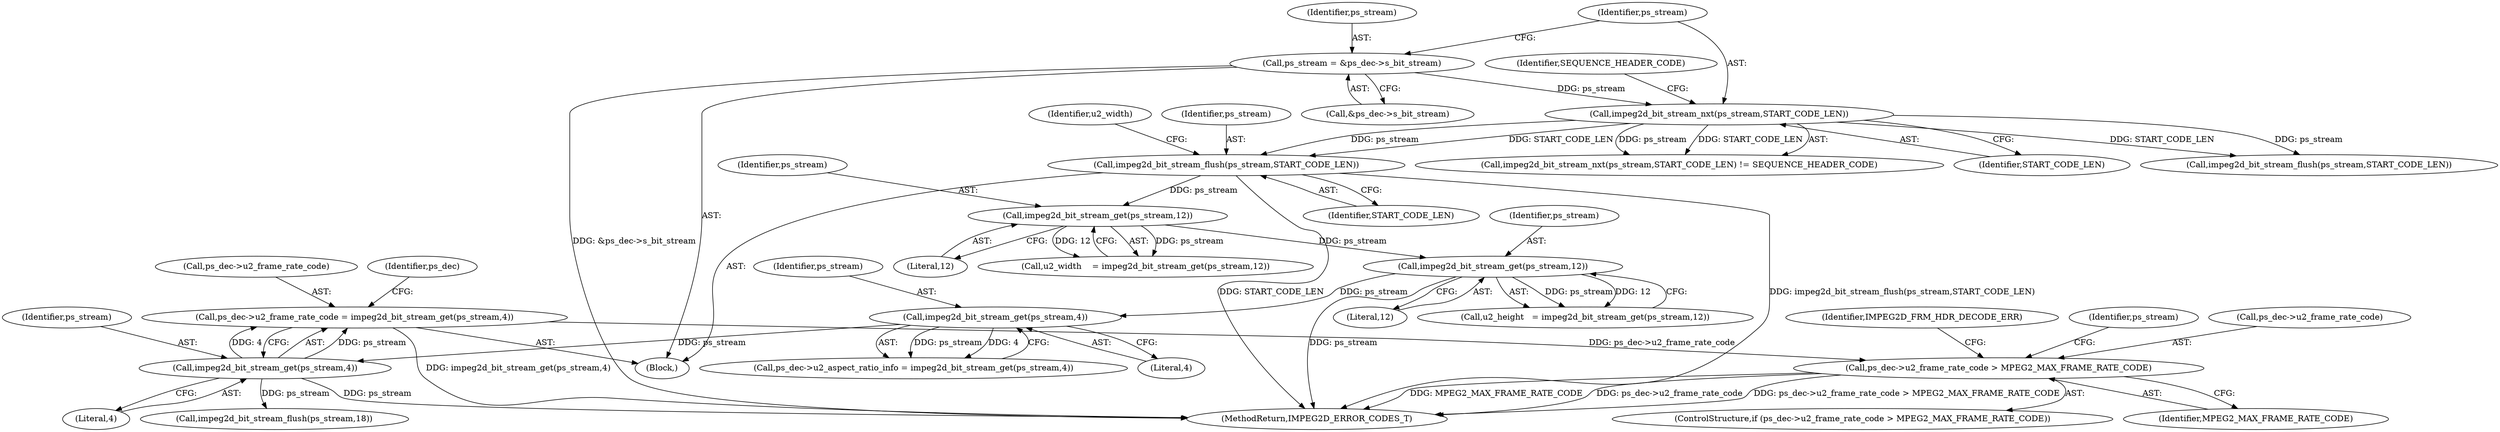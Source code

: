 digraph "0_Android_f301cff2c1ddd880d9a2c77b22602a137519867b@pointer" {
"1000273" [label="(Call,ps_dec->u2_frame_rate_code = impeg2d_bit_stream_get(ps_stream,4))"];
"1000277" [label="(Call,impeg2d_bit_stream_get(ps_stream,4))"];
"1000270" [label="(Call,impeg2d_bit_stream_get(ps_stream,4))"];
"1000157" [label="(Call,impeg2d_bit_stream_get(ps_stream,12))"];
"1000152" [label="(Call,impeg2d_bit_stream_get(ps_stream,12))"];
"1000147" [label="(Call,impeg2d_bit_stream_flush(ps_stream,START_CODE_LEN))"];
"1000137" [label="(Call,impeg2d_bit_stream_nxt(ps_stream,START_CODE_LEN))"];
"1000127" [label="(Call,ps_stream = &ps_dec->s_bit_stream)"];
"1000281" [label="(Call,ps_dec->u2_frame_rate_code > MPEG2_MAX_FRAME_RATE_CODE)"];
"1000157" [label="(Call,impeg2d_bit_stream_get(ps_stream,12))"];
"1000274" [label="(Call,ps_dec->u2_frame_rate_code)"];
"1000138" [label="(Identifier,ps_stream)"];
"1000150" [label="(Call,u2_width    = impeg2d_bit_stream_get(ps_stream,12))"];
"1000129" [label="(Call,&ps_dec->s_bit_stream)"];
"1000128" [label="(Identifier,ps_stream)"];
"1000273" [label="(Call,ps_dec->u2_frame_rate_code = impeg2d_bit_stream_get(ps_stream,4))"];
"1000288" [label="(Identifier,IMPEG2D_FRM_HDR_DECODE_ERR)"];
"1000272" [label="(Literal,4)"];
"1000158" [label="(Identifier,ps_stream)"];
"1000142" [label="(Call,impeg2d_bit_stream_flush(ps_stream,START_CODE_LEN))"];
"1000127" [label="(Call,ps_stream = &ps_dec->s_bit_stream)"];
"1000155" [label="(Call,u2_height   = impeg2d_bit_stream_get(ps_stream,12))"];
"1000279" [label="(Literal,4)"];
"1000280" [label="(ControlStructure,if (ps_dec->u2_frame_rate_code > MPEG2_MAX_FRAME_RATE_CODE))"];
"1000277" [label="(Call,impeg2d_bit_stream_get(ps_stream,4))"];
"1000271" [label="(Identifier,ps_stream)"];
"1000266" [label="(Call,ps_dec->u2_aspect_ratio_info = impeg2d_bit_stream_get(ps_stream,4))"];
"1000148" [label="(Identifier,ps_stream)"];
"1000136" [label="(Call,impeg2d_bit_stream_nxt(ps_stream,START_CODE_LEN) != SEQUENCE_HEADER_CODE)"];
"1000125" [label="(Block,)"];
"1000140" [label="(Identifier,SEQUENCE_HEADER_CODE)"];
"1000281" [label="(Call,ps_dec->u2_frame_rate_code > MPEG2_MAX_FRAME_RATE_CODE)"];
"1000283" [label="(Identifier,ps_dec)"];
"1000154" [label="(Literal,12)"];
"1000290" [label="(Identifier,ps_stream)"];
"1000159" [label="(Literal,12)"];
"1000282" [label="(Call,ps_dec->u2_frame_rate_code)"];
"1000149" [label="(Identifier,START_CODE_LEN)"];
"1000270" [label="(Call,impeg2d_bit_stream_get(ps_stream,4))"];
"1000278" [label="(Identifier,ps_stream)"];
"1000289" [label="(Call,impeg2d_bit_stream_flush(ps_stream,18))"];
"1000153" [label="(Identifier,ps_stream)"];
"1000147" [label="(Call,impeg2d_bit_stream_flush(ps_stream,START_CODE_LEN))"];
"1000151" [label="(Identifier,u2_width)"];
"1000285" [label="(Identifier,MPEG2_MAX_FRAME_RATE_CODE)"];
"1000152" [label="(Call,impeg2d_bit_stream_get(ps_stream,12))"];
"1000139" [label="(Identifier,START_CODE_LEN)"];
"1000380" [label="(MethodReturn,IMPEG2D_ERROR_CODES_T)"];
"1000137" [label="(Call,impeg2d_bit_stream_nxt(ps_stream,START_CODE_LEN))"];
"1000273" -> "1000125"  [label="AST: "];
"1000273" -> "1000277"  [label="CFG: "];
"1000274" -> "1000273"  [label="AST: "];
"1000277" -> "1000273"  [label="AST: "];
"1000283" -> "1000273"  [label="CFG: "];
"1000273" -> "1000380"  [label="DDG: impeg2d_bit_stream_get(ps_stream,4)"];
"1000277" -> "1000273"  [label="DDG: ps_stream"];
"1000277" -> "1000273"  [label="DDG: 4"];
"1000273" -> "1000281"  [label="DDG: ps_dec->u2_frame_rate_code"];
"1000277" -> "1000279"  [label="CFG: "];
"1000278" -> "1000277"  [label="AST: "];
"1000279" -> "1000277"  [label="AST: "];
"1000277" -> "1000380"  [label="DDG: ps_stream"];
"1000270" -> "1000277"  [label="DDG: ps_stream"];
"1000277" -> "1000289"  [label="DDG: ps_stream"];
"1000270" -> "1000266"  [label="AST: "];
"1000270" -> "1000272"  [label="CFG: "];
"1000271" -> "1000270"  [label="AST: "];
"1000272" -> "1000270"  [label="AST: "];
"1000266" -> "1000270"  [label="CFG: "];
"1000270" -> "1000266"  [label="DDG: ps_stream"];
"1000270" -> "1000266"  [label="DDG: 4"];
"1000157" -> "1000270"  [label="DDG: ps_stream"];
"1000157" -> "1000155"  [label="AST: "];
"1000157" -> "1000159"  [label="CFG: "];
"1000158" -> "1000157"  [label="AST: "];
"1000159" -> "1000157"  [label="AST: "];
"1000155" -> "1000157"  [label="CFG: "];
"1000157" -> "1000380"  [label="DDG: ps_stream"];
"1000157" -> "1000155"  [label="DDG: ps_stream"];
"1000157" -> "1000155"  [label="DDG: 12"];
"1000152" -> "1000157"  [label="DDG: ps_stream"];
"1000152" -> "1000150"  [label="AST: "];
"1000152" -> "1000154"  [label="CFG: "];
"1000153" -> "1000152"  [label="AST: "];
"1000154" -> "1000152"  [label="AST: "];
"1000150" -> "1000152"  [label="CFG: "];
"1000152" -> "1000150"  [label="DDG: ps_stream"];
"1000152" -> "1000150"  [label="DDG: 12"];
"1000147" -> "1000152"  [label="DDG: ps_stream"];
"1000147" -> "1000125"  [label="AST: "];
"1000147" -> "1000149"  [label="CFG: "];
"1000148" -> "1000147"  [label="AST: "];
"1000149" -> "1000147"  [label="AST: "];
"1000151" -> "1000147"  [label="CFG: "];
"1000147" -> "1000380"  [label="DDG: START_CODE_LEN"];
"1000147" -> "1000380"  [label="DDG: impeg2d_bit_stream_flush(ps_stream,START_CODE_LEN)"];
"1000137" -> "1000147"  [label="DDG: ps_stream"];
"1000137" -> "1000147"  [label="DDG: START_CODE_LEN"];
"1000137" -> "1000136"  [label="AST: "];
"1000137" -> "1000139"  [label="CFG: "];
"1000138" -> "1000137"  [label="AST: "];
"1000139" -> "1000137"  [label="AST: "];
"1000140" -> "1000137"  [label="CFG: "];
"1000137" -> "1000136"  [label="DDG: ps_stream"];
"1000137" -> "1000136"  [label="DDG: START_CODE_LEN"];
"1000127" -> "1000137"  [label="DDG: ps_stream"];
"1000137" -> "1000142"  [label="DDG: ps_stream"];
"1000137" -> "1000142"  [label="DDG: START_CODE_LEN"];
"1000127" -> "1000125"  [label="AST: "];
"1000127" -> "1000129"  [label="CFG: "];
"1000128" -> "1000127"  [label="AST: "];
"1000129" -> "1000127"  [label="AST: "];
"1000138" -> "1000127"  [label="CFG: "];
"1000127" -> "1000380"  [label="DDG: &ps_dec->s_bit_stream"];
"1000281" -> "1000280"  [label="AST: "];
"1000281" -> "1000285"  [label="CFG: "];
"1000282" -> "1000281"  [label="AST: "];
"1000285" -> "1000281"  [label="AST: "];
"1000288" -> "1000281"  [label="CFG: "];
"1000290" -> "1000281"  [label="CFG: "];
"1000281" -> "1000380"  [label="DDG: MPEG2_MAX_FRAME_RATE_CODE"];
"1000281" -> "1000380"  [label="DDG: ps_dec->u2_frame_rate_code"];
"1000281" -> "1000380"  [label="DDG: ps_dec->u2_frame_rate_code > MPEG2_MAX_FRAME_RATE_CODE"];
}
